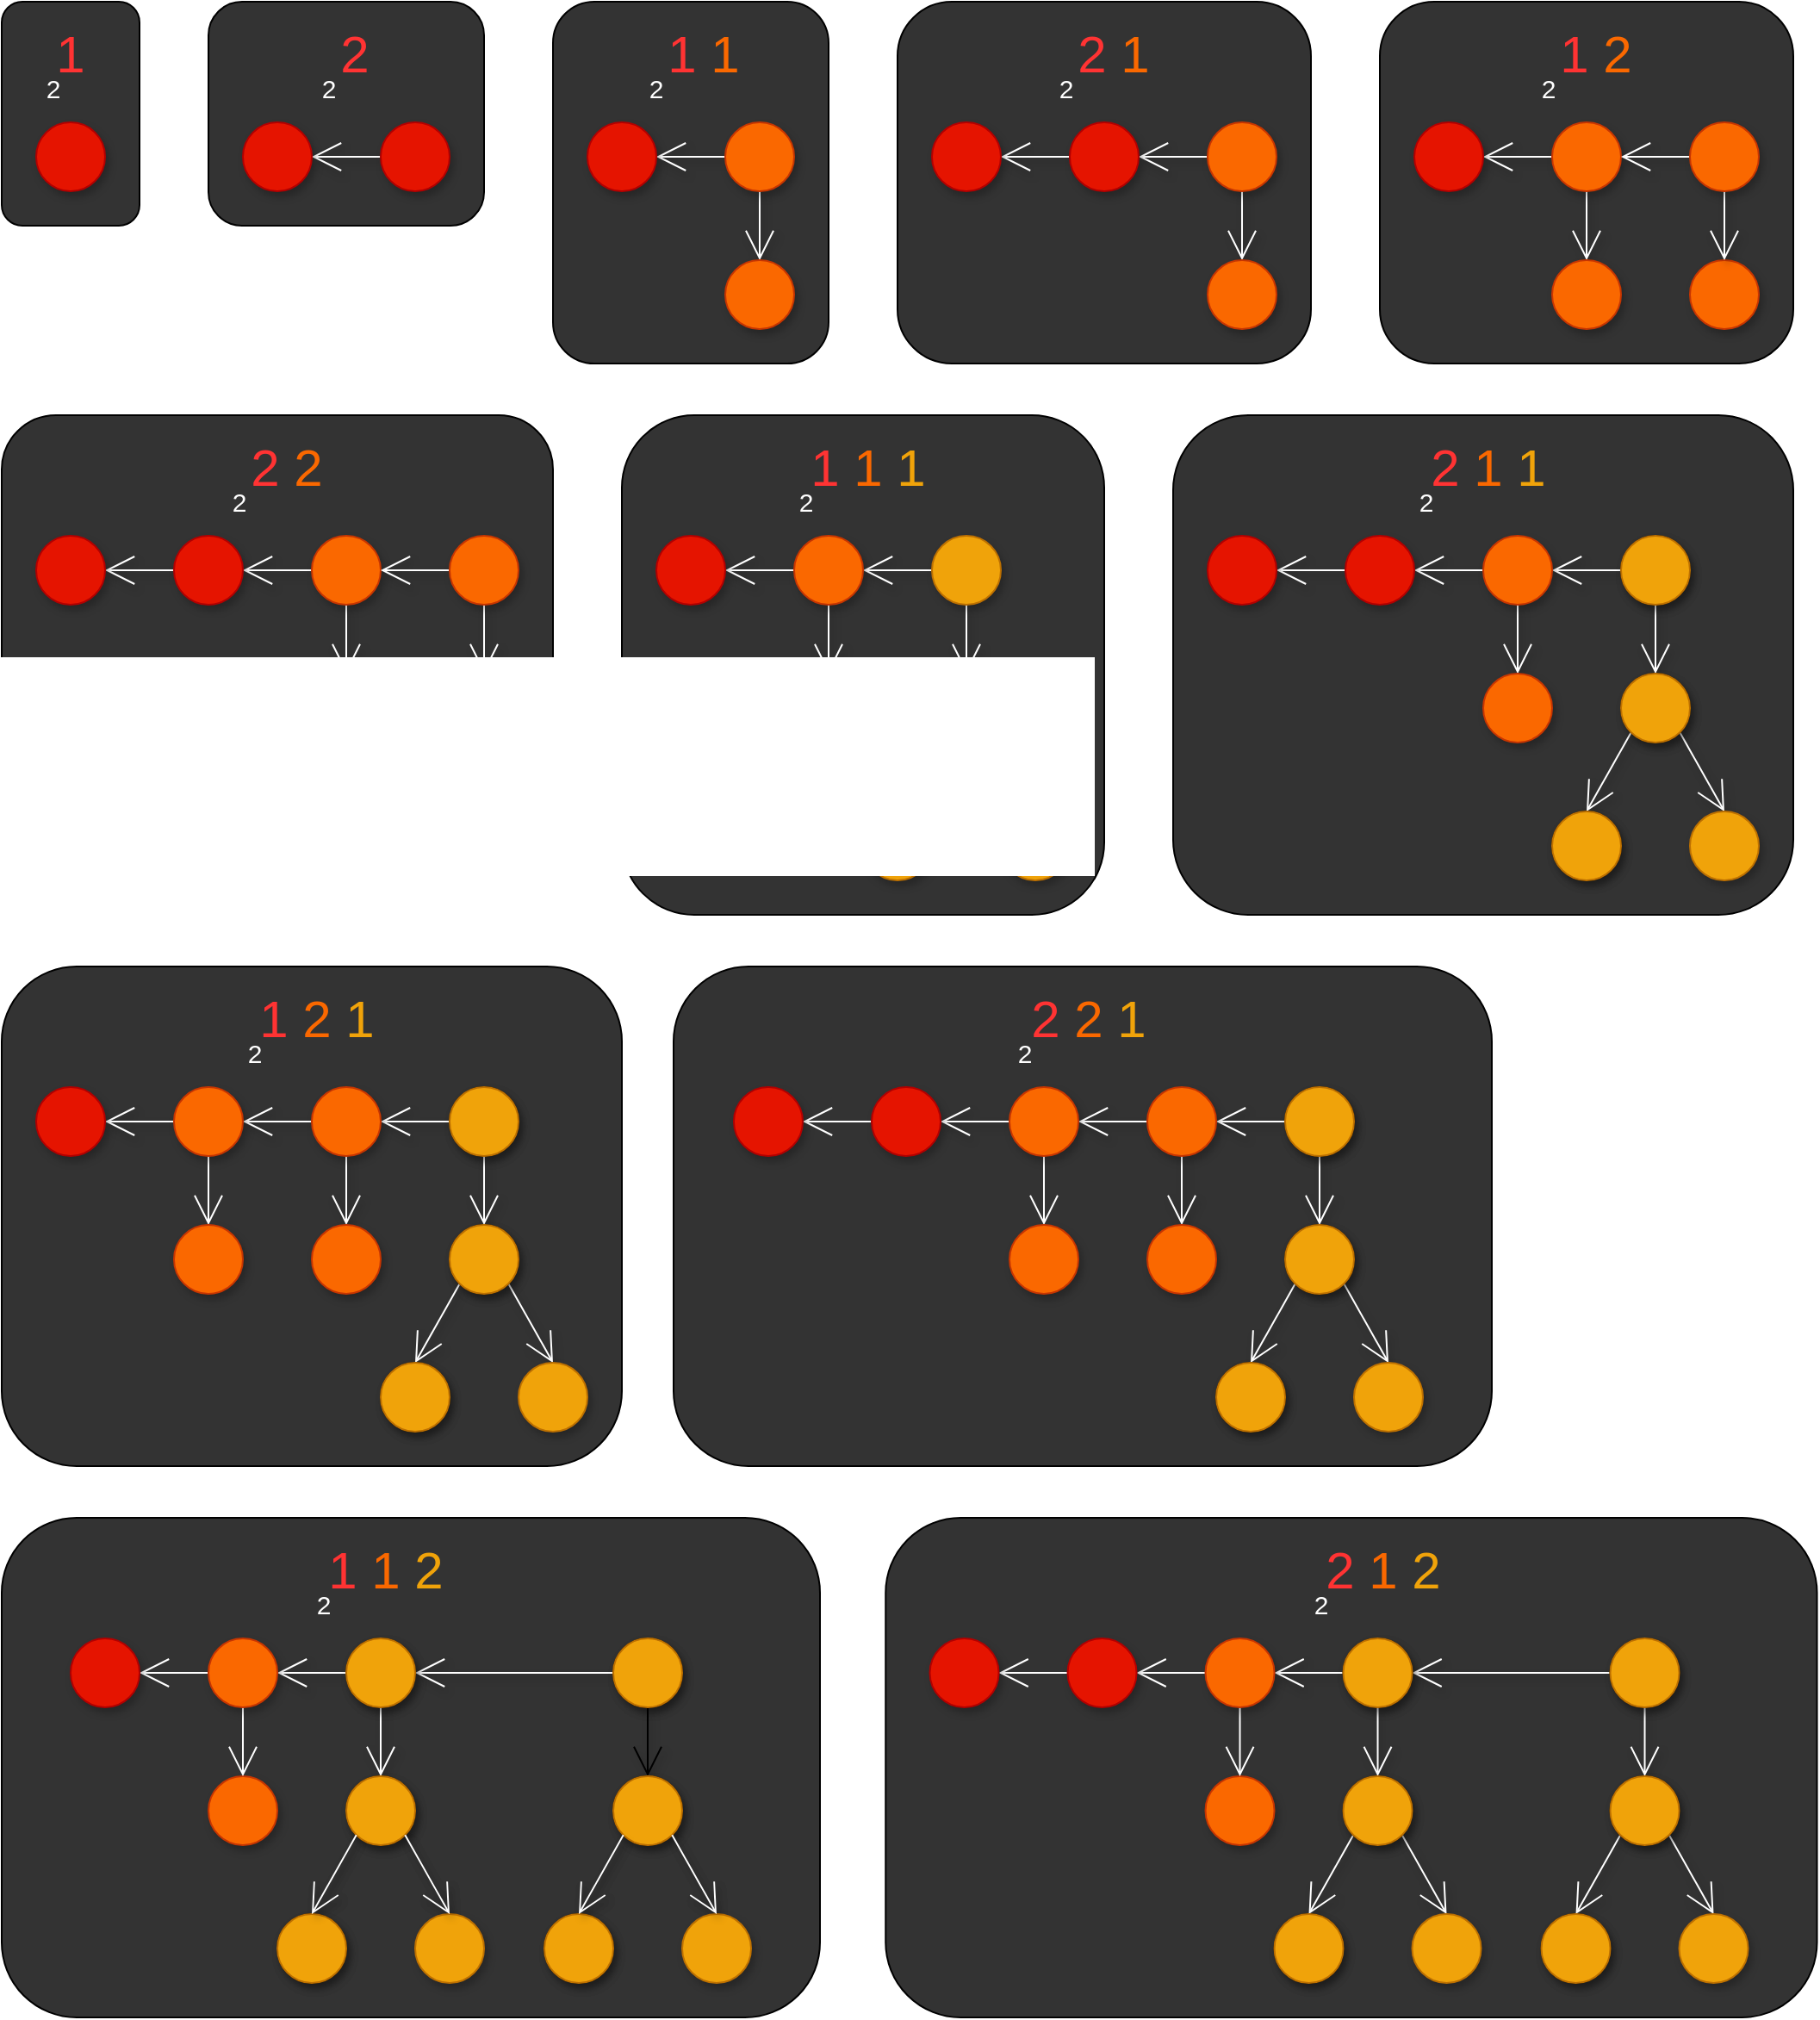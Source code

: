 <mxfile>
    <diagram id="qJ4sWhewUeY8MIm-y7eF" name="Page-1">
        <mxGraphModel dx="1854" dy="2940" grid="1" gridSize="10" guides="1" tooltips="1" connect="1" arrows="1" fold="1" page="1" pageScale="1" pageWidth="850" pageHeight="1100" math="0" shadow="0">
            <root>
                <mxCell id="0"/>
                <mxCell id="1" parent="0"/>
                <mxCell id="99" value="" style="rounded=1;whiteSpace=wrap;html=1;fillColor=#333333;" vertex="1" parent="1">
                    <mxGeometry x="700" y="250" width="360" height="290" as="geometry"/>
                </mxCell>
                <mxCell id="90" value="" style="rounded=1;whiteSpace=wrap;html=1;fillColor=#333333;" vertex="1" parent="1">
                    <mxGeometry x="380" y="250" width="280" height="290" as="geometry"/>
                </mxCell>
                <mxCell id="85" value="" style="rounded=1;whiteSpace=wrap;html=1;fillColor=#333333;" vertex="1" parent="1">
                    <mxGeometry x="20" y="250" width="320" height="210" as="geometry"/>
                </mxCell>
                <mxCell id="81" value="" style="rounded=1;whiteSpace=wrap;html=1;fillColor=#333333;" vertex="1" parent="1">
                    <mxGeometry x="820" y="10" width="240" height="210" as="geometry"/>
                </mxCell>
                <mxCell id="77" value="" style="rounded=1;whiteSpace=wrap;html=1;fillColor=#333333;" vertex="1" parent="1">
                    <mxGeometry x="540" y="10" width="240" height="210" as="geometry"/>
                </mxCell>
                <mxCell id="72" value="" style="rounded=1;whiteSpace=wrap;html=1;fillColor=#333333;" vertex="1" parent="1">
                    <mxGeometry x="340" y="10" width="160" height="210" as="geometry"/>
                </mxCell>
                <mxCell id="71" value="" style="rounded=1;whiteSpace=wrap;html=1;fillColor=#333333;" vertex="1" parent="1">
                    <mxGeometry x="140" y="10" width="160" height="130" as="geometry"/>
                </mxCell>
                <mxCell id="66" value="" style="rounded=1;whiteSpace=wrap;html=1;fillColor=#333333;" vertex="1" parent="1">
                    <mxGeometry x="20" y="10" width="80" height="130" as="geometry"/>
                </mxCell>
                <mxCell id="2" value="" style="ellipse;whiteSpace=wrap;html=1;aspect=fixed;fillColor=#e51400;shadow=1;strokeColor=#B20000;fontColor=#ffffff;" vertex="1" parent="1">
                    <mxGeometry x="40" y="80" width="40" height="40" as="geometry"/>
                </mxCell>
                <mxCell id="3" style="edgeStyle=none;html=1;exitX=0;exitY=0.5;exitDx=0;exitDy=0;entryX=1;entryY=0.5;entryDx=0;entryDy=0;endArrow=open;endFill=0;endSize=15;shadow=1;strokeColor=#FFFFFF;" edge="1" parent="1" source="4" target="5">
                    <mxGeometry relative="1" as="geometry"/>
                </mxCell>
                <mxCell id="4" value="" style="ellipse;whiteSpace=wrap;html=1;aspect=fixed;fillColor=#e51400;shadow=1;strokeColor=#B20000;fontColor=#ffffff;" vertex="1" parent="1">
                    <mxGeometry x="240" y="80" width="40" height="40" as="geometry"/>
                </mxCell>
                <mxCell id="5" value="" style="ellipse;whiteSpace=wrap;html=1;aspect=fixed;fillColor=#e51400;strokeColor=#B20000;fontColor=#ffffff;shadow=1;" vertex="1" parent="1">
                    <mxGeometry x="160" y="80" width="40" height="40" as="geometry"/>
                </mxCell>
                <mxCell id="6" style="edgeStyle=none;html=1;exitX=0;exitY=0.5;exitDx=0;exitDy=0;endArrow=open;endFill=0;endSize=15;shadow=1;strokeColor=#FFFFFF;" edge="1" parent="1" source="8" target="9">
                    <mxGeometry relative="1" as="geometry"/>
                </mxCell>
                <mxCell id="7" style="edgeStyle=none;html=1;exitX=0.5;exitY=1;exitDx=0;exitDy=0;entryX=0.5;entryY=0;entryDx=0;entryDy=0;endArrow=open;endFill=0;endSize=15;shadow=1;strokeColor=#FFFFFF;" edge="1" parent="1" source="8" target="10">
                    <mxGeometry relative="1" as="geometry"/>
                </mxCell>
                <mxCell id="8" value="" style="ellipse;whiteSpace=wrap;html=1;aspect=fixed;fillColor=#fa6800;shadow=1;strokeColor=#C73500;fontColor=#000000;" vertex="1" parent="1">
                    <mxGeometry x="440" y="80" width="40" height="40" as="geometry"/>
                </mxCell>
                <mxCell id="9" value="" style="ellipse;whiteSpace=wrap;html=1;aspect=fixed;fillColor=#e51400;shadow=1;strokeColor=#B20000;fontColor=#ffffff;" vertex="1" parent="1">
                    <mxGeometry x="360" y="80" width="40" height="40" as="geometry"/>
                </mxCell>
                <mxCell id="10" value="" style="ellipse;whiteSpace=wrap;html=1;aspect=fixed;shadow=1;strokeColor=#C73500;fontColor=#000000;fillColor=#FA6800;" vertex="1" parent="1">
                    <mxGeometry x="440" y="160" width="40" height="40" as="geometry"/>
                </mxCell>
                <mxCell id="11" style="edgeStyle=none;html=1;exitX=0;exitY=0.5;exitDx=0;exitDy=0;endArrow=open;endFill=0;endSize=15;shadow=1;strokeColor=#FFFFFF;" edge="1" parent="1" source="13" target="15">
                    <mxGeometry relative="1" as="geometry"/>
                </mxCell>
                <mxCell id="12" style="edgeStyle=none;html=1;exitX=0.5;exitY=1;exitDx=0;exitDy=0;entryX=0.5;entryY=0;entryDx=0;entryDy=0;endArrow=open;endFill=0;endSize=15;shadow=1;strokeColor=#FFFFFF;" edge="1" parent="1" source="13" target="16">
                    <mxGeometry relative="1" as="geometry"/>
                </mxCell>
                <mxCell id="13" value="" style="ellipse;whiteSpace=wrap;html=1;aspect=fixed;fillColor=#fa6800;shadow=1;strokeColor=#C73500;fontColor=#000000;" vertex="1" parent="1">
                    <mxGeometry x="720" y="80" width="40" height="40" as="geometry"/>
                </mxCell>
                <mxCell id="14" style="edgeStyle=none;html=1;exitX=0;exitY=0.5;exitDx=0;exitDy=0;entryX=1;entryY=0.5;entryDx=0;entryDy=0;endArrow=open;endFill=0;endSize=15;shadow=1;strokeColor=#FFFFFF;" edge="1" parent="1" source="15" target="17">
                    <mxGeometry relative="1" as="geometry"/>
                </mxCell>
                <mxCell id="15" value="" style="ellipse;whiteSpace=wrap;html=1;aspect=fixed;fillColor=#e51400;shadow=1;strokeColor=#B20000;fontColor=#ffffff;" vertex="1" parent="1">
                    <mxGeometry x="640" y="80" width="40" height="40" as="geometry"/>
                </mxCell>
                <mxCell id="16" value="" style="ellipse;whiteSpace=wrap;html=1;aspect=fixed;fillColor=#fa6800;shadow=1;strokeColor=#C73500;fontColor=#000000;" vertex="1" parent="1">
                    <mxGeometry x="720" y="160" width="40" height="40" as="geometry"/>
                </mxCell>
                <mxCell id="17" value="" style="ellipse;whiteSpace=wrap;html=1;aspect=fixed;fillColor=#e51400;strokeColor=#B20000;fontColor=#ffffff;shadow=1;" vertex="1" parent="1">
                    <mxGeometry x="560" y="80" width="40" height="40" as="geometry"/>
                </mxCell>
                <mxCell id="18" style="edgeStyle=none;html=1;exitX=0.5;exitY=1;exitDx=0;exitDy=0;entryX=0.5;entryY=0;entryDx=0;entryDy=0;endArrow=open;endFill=0;endSize=15;shadow=1;strokeColor=#FFFFFF;" edge="1" parent="1" source="20" target="22">
                    <mxGeometry relative="1" as="geometry"/>
                </mxCell>
                <mxCell id="19" style="edgeStyle=none;html=1;exitX=0;exitY=0.5;exitDx=0;exitDy=0;endArrow=open;endFill=0;endSize=15;entryX=1;entryY=0.5;entryDx=0;entryDy=0;shadow=1;strokeColor=#FFFFFF;" edge="1" parent="1" source="20" target="21">
                    <mxGeometry relative="1" as="geometry"/>
                </mxCell>
                <mxCell id="20" value="" style="ellipse;whiteSpace=wrap;html=1;aspect=fixed;fillColor=#fa6800;strokeColor=#C73500;fontColor=#000000;shadow=1;" vertex="1" parent="1">
                    <mxGeometry x="920" y="80" width="40" height="40" as="geometry"/>
                </mxCell>
                <mxCell id="21" value="" style="ellipse;whiteSpace=wrap;html=1;aspect=fixed;fillColor=#e51400;shadow=1;strokeColor=#B20000;fontColor=#ffffff;" vertex="1" parent="1">
                    <mxGeometry x="840" y="80" width="40" height="40" as="geometry"/>
                </mxCell>
                <mxCell id="22" value="" style="ellipse;whiteSpace=wrap;html=1;aspect=fixed;fillColor=#fa6800;shadow=1;strokeColor=#C73500;fontColor=#000000;" vertex="1" parent="1">
                    <mxGeometry x="920" y="160" width="40" height="40" as="geometry"/>
                </mxCell>
                <mxCell id="23" value="" style="ellipse;whiteSpace=wrap;html=1;aspect=fixed;fillColor=#fa6800;shadow=1;strokeColor=#C73500;fontColor=#000000;" vertex="1" parent="1">
                    <mxGeometry x="1000" y="160" width="40" height="40" as="geometry"/>
                </mxCell>
                <mxCell id="24" style="edgeStyle=none;html=1;exitX=0.5;exitY=1;exitDx=0;exitDy=0;entryX=0.5;entryY=0;entryDx=0;entryDy=0;endArrow=open;endFill=0;endSize=15;shadow=1;strokeColor=#FFFFFF;" edge="1" parent="1" source="26" target="23">
                    <mxGeometry relative="1" as="geometry"/>
                </mxCell>
                <mxCell id="25" style="edgeStyle=none;html=1;exitX=0;exitY=0.5;exitDx=0;exitDy=0;entryX=1;entryY=0.5;entryDx=0;entryDy=0;endArrow=open;endFill=0;endSize=15;shadow=1;strokeColor=#FFFFFF;" edge="1" parent="1" source="26" target="20">
                    <mxGeometry relative="1" as="geometry"/>
                </mxCell>
                <mxCell id="26" value="" style="ellipse;whiteSpace=wrap;html=1;aspect=fixed;fillColor=#fa6800;shadow=1;strokeColor=#C73500;fontColor=#000000;" vertex="1" parent="1">
                    <mxGeometry x="1000" y="80" width="40" height="40" as="geometry"/>
                </mxCell>
                <mxCell id="27" style="edgeStyle=none;html=1;exitX=0.5;exitY=1;exitDx=0;exitDy=0;entryX=0.5;entryY=0;entryDx=0;entryDy=0;endArrow=open;endFill=0;endSize=15;shadow=1;strokeColor=#FFFFFF;" edge="1" parent="1" source="29" target="32">
                    <mxGeometry relative="1" as="geometry"/>
                </mxCell>
                <mxCell id="28" style="edgeStyle=none;html=1;exitX=0;exitY=0.5;exitDx=0;exitDy=0;endArrow=open;endFill=0;endSize=15;entryX=1;entryY=0.5;entryDx=0;entryDy=0;shadow=1;strokeColor=#FFFFFF;" edge="1" parent="1" source="29" target="31">
                    <mxGeometry relative="1" as="geometry"/>
                </mxCell>
                <mxCell id="29" value="" style="ellipse;whiteSpace=wrap;html=1;aspect=fixed;fillColor=#fa6800;strokeColor=#C73500;fontColor=#000000;shadow=1;" vertex="1" parent="1">
                    <mxGeometry x="200" y="320" width="40" height="40" as="geometry"/>
                </mxCell>
                <mxCell id="30" style="edgeStyle=none;html=1;exitX=0;exitY=0.5;exitDx=0;exitDy=0;entryX=1;entryY=0.5;entryDx=0;entryDy=0;endArrow=open;endFill=0;endSize=15;shadow=1;strokeColor=#FFFFFF;" edge="1" parent="1" source="31" target="37">
                    <mxGeometry relative="1" as="geometry"/>
                </mxCell>
                <mxCell id="31" value="" style="ellipse;whiteSpace=wrap;html=1;aspect=fixed;fillColor=#e51400;shadow=1;strokeColor=#B20000;fontColor=#ffffff;" vertex="1" parent="1">
                    <mxGeometry x="120" y="320" width="40" height="40" as="geometry"/>
                </mxCell>
                <mxCell id="32" value="" style="ellipse;whiteSpace=wrap;html=1;aspect=fixed;fillColor=#fa6800;shadow=1;strokeColor=#C73500;fontColor=#000000;" vertex="1" parent="1">
                    <mxGeometry x="200" y="400" width="40" height="40" as="geometry"/>
                </mxCell>
                <mxCell id="33" value="" style="ellipse;whiteSpace=wrap;html=1;aspect=fixed;fillColor=#fa6800;shadow=1;strokeColor=#C73500;fontColor=#000000;" vertex="1" parent="1">
                    <mxGeometry x="280" y="400" width="40" height="40" as="geometry"/>
                </mxCell>
                <mxCell id="34" style="edgeStyle=none;html=1;exitX=0.5;exitY=1;exitDx=0;exitDy=0;entryX=0.5;entryY=0;entryDx=0;entryDy=0;endArrow=open;endFill=0;endSize=15;shadow=1;strokeColor=#FFFFFF;" edge="1" parent="1" source="36" target="33">
                    <mxGeometry relative="1" as="geometry"/>
                </mxCell>
                <mxCell id="35" style="edgeStyle=none;html=1;exitX=0;exitY=0.5;exitDx=0;exitDy=0;entryX=1;entryY=0.5;entryDx=0;entryDy=0;endArrow=open;endFill=0;endSize=15;shadow=1;strokeColor=#FFFFFF;" edge="1" parent="1" source="36" target="29">
                    <mxGeometry relative="1" as="geometry"/>
                </mxCell>
                <mxCell id="36" value="" style="ellipse;whiteSpace=wrap;html=1;aspect=fixed;fillColor=#fa6800;shadow=1;strokeColor=#C73500;fontColor=#000000;" vertex="1" parent="1">
                    <mxGeometry x="280" y="320" width="40" height="40" as="geometry"/>
                </mxCell>
                <mxCell id="37" value="" style="ellipse;whiteSpace=wrap;html=1;aspect=fixed;fillColor=#e51400;strokeColor=#B20000;fontColor=#ffffff;shadow=1;" vertex="1" parent="1">
                    <mxGeometry x="40" y="320" width="40" height="40" as="geometry"/>
                </mxCell>
                <mxCell id="38" style="edgeStyle=none;html=1;exitX=0.5;exitY=1;exitDx=0;exitDy=0;entryX=0.5;entryY=0;entryDx=0;entryDy=0;endArrow=open;endFill=0;endSize=15;shadow=1;strokeColor=#FFFFFF;" edge="1" parent="1" target="41">
                    <mxGeometry relative="1" as="geometry">
                        <mxPoint x="500" y="360" as="sourcePoint"/>
                    </mxGeometry>
                </mxCell>
                <mxCell id="39" style="edgeStyle=none;html=1;endArrow=open;endFill=0;endSize=15;entryX=1;entryY=0.5;entryDx=0;entryDy=0;exitX=0;exitY=0.5;exitDx=0;exitDy=0;shadow=1;strokeColor=#FFFFFF;" edge="1" parent="1" source="48" target="40">
                    <mxGeometry relative="1" as="geometry">
                        <mxPoint x="470" y="360" as="sourcePoint"/>
                    </mxGeometry>
                </mxCell>
                <mxCell id="40" value="" style="ellipse;whiteSpace=wrap;html=1;aspect=fixed;fillColor=#e51400;shadow=1;strokeColor=#B20000;fontColor=#ffffff;" vertex="1" parent="1">
                    <mxGeometry x="400" y="320" width="40" height="40" as="geometry"/>
                </mxCell>
                <mxCell id="41" value="" style="ellipse;whiteSpace=wrap;html=1;aspect=fixed;fillColor=#fa6800;shadow=1;strokeColor=#C73500;fontColor=#000000;" vertex="1" parent="1">
                    <mxGeometry x="480" y="400" width="40" height="40" as="geometry"/>
                </mxCell>
                <mxCell id="42" style="edgeStyle=none;html=1;exitX=0;exitY=1;exitDx=0;exitDy=0;entryX=0.5;entryY=0;entryDx=0;entryDy=0;endArrow=open;endFill=0;endSize=15;shadow=1;strokeColor=#FFFFFF;" edge="1" parent="1" source="44" target="49">
                    <mxGeometry relative="1" as="geometry"/>
                </mxCell>
                <mxCell id="43" style="edgeStyle=none;html=1;exitX=1;exitY=1;exitDx=0;exitDy=0;entryX=0.5;entryY=0;entryDx=0;entryDy=0;endArrow=open;endFill=0;endSize=15;shadow=1;strokeColor=#FFFFFF;" edge="1" parent="1" source="44" target="50">
                    <mxGeometry relative="1" as="geometry"/>
                </mxCell>
                <mxCell id="44" value="" style="ellipse;whiteSpace=wrap;html=1;aspect=fixed;fillColor=#f0a30a;shadow=1;strokeColor=#BD7000;fontColor=#000000;" vertex="1" parent="1">
                    <mxGeometry x="560" y="400" width="40" height="40" as="geometry"/>
                </mxCell>
                <mxCell id="45" style="edgeStyle=none;html=1;exitX=0.5;exitY=1;exitDx=0;exitDy=0;entryX=0.5;entryY=0;entryDx=0;entryDy=0;endArrow=open;endFill=0;endSize=15;shadow=1;strokeColor=#FFFFFF;" edge="1" parent="1" source="47" target="44">
                    <mxGeometry relative="1" as="geometry"/>
                </mxCell>
                <mxCell id="46" style="edgeStyle=none;html=1;exitX=0;exitY=0.5;exitDx=0;exitDy=0;endArrow=open;endFill=0;endSize=15;entryX=1;entryY=0.5;entryDx=0;entryDy=0;shadow=1;strokeColor=#FFFFFF;" edge="1" parent="1" source="47" target="48">
                    <mxGeometry relative="1" as="geometry">
                        <mxPoint x="530" y="370" as="targetPoint"/>
                    </mxGeometry>
                </mxCell>
                <mxCell id="47" value="" style="ellipse;whiteSpace=wrap;html=1;aspect=fixed;shadow=1;strokeColor=#BD7000;fontColor=#000000;fillColor=#F0A30A;" vertex="1" parent="1">
                    <mxGeometry x="560" y="320" width="40" height="40" as="geometry"/>
                </mxCell>
                <mxCell id="48" value="" style="ellipse;whiteSpace=wrap;html=1;aspect=fixed;fillColor=#fa6800;shadow=1;strokeColor=#C73500;fontColor=#000000;" vertex="1" parent="1">
                    <mxGeometry x="480" y="320" width="40" height="40" as="geometry"/>
                </mxCell>
                <mxCell id="49" value="" style="ellipse;whiteSpace=wrap;html=1;aspect=fixed;fillColor=#f0a30a;shadow=1;strokeColor=#BD7000;fontColor=#000000;" vertex="1" parent="1">
                    <mxGeometry x="520" y="480" width="40" height="40" as="geometry"/>
                </mxCell>
                <mxCell id="50" value="" style="ellipse;whiteSpace=wrap;html=1;aspect=fixed;fillColor=#f0a30a;shadow=1;strokeColor=#BD7000;fontColor=#000000;" vertex="1" parent="1">
                    <mxGeometry x="600" y="480" width="40" height="40" as="geometry"/>
                </mxCell>
                <mxCell id="51" style="edgeStyle=none;html=1;exitX=0.5;exitY=1;exitDx=0;exitDy=0;entryX=0.5;entryY=0;entryDx=0;entryDy=0;endArrow=open;endFill=0;endSize=15;shadow=1;strokeColor=#FFFFFF;" edge="1" parent="1" target="55">
                    <mxGeometry relative="1" as="geometry">
                        <mxPoint x="900" y="360" as="sourcePoint"/>
                    </mxGeometry>
                </mxCell>
                <mxCell id="52" style="edgeStyle=none;html=1;endArrow=open;endFill=0;endSize=15;entryX=1;entryY=0.5;entryDx=0;entryDy=0;exitX=0;exitY=0.5;exitDx=0;exitDy=0;shadow=1;strokeColor=#FFFFFF;" edge="1" parent="1" source="62" target="54">
                    <mxGeometry relative="1" as="geometry">
                        <mxPoint x="870" y="360" as="sourcePoint"/>
                    </mxGeometry>
                </mxCell>
                <mxCell id="53" style="edgeStyle=none;html=1;exitX=0;exitY=0.5;exitDx=0;exitDy=0;entryX=1;entryY=0.5;entryDx=0;entryDy=0;endArrow=open;endFill=0;endSize=15;shadow=1;strokeColor=#FFFFFF;" edge="1" parent="1" source="54" target="65">
                    <mxGeometry relative="1" as="geometry"/>
                </mxCell>
                <mxCell id="54" value="" style="ellipse;whiteSpace=wrap;html=1;aspect=fixed;fillColor=#e51400;shadow=1;strokeColor=#B20000;fontColor=#ffffff;" vertex="1" parent="1">
                    <mxGeometry x="800" y="320" width="40" height="40" as="geometry"/>
                </mxCell>
                <mxCell id="55" value="" style="ellipse;whiteSpace=wrap;html=1;aspect=fixed;fillColor=#fa6800;shadow=1;strokeColor=#C73500;fontColor=#000000;" vertex="1" parent="1">
                    <mxGeometry x="880" y="400" width="40" height="40" as="geometry"/>
                </mxCell>
                <mxCell id="56" style="edgeStyle=none;html=1;exitX=0;exitY=1;exitDx=0;exitDy=0;entryX=0.5;entryY=0;entryDx=0;entryDy=0;endArrow=open;endFill=0;endSize=15;shadow=1;strokeColor=#FFFFFF;" edge="1" parent="1" source="58" target="63">
                    <mxGeometry relative="1" as="geometry"/>
                </mxCell>
                <mxCell id="57" style="edgeStyle=none;html=1;exitX=1;exitY=1;exitDx=0;exitDy=0;entryX=0.5;entryY=0;entryDx=0;entryDy=0;endArrow=open;endFill=0;endSize=15;shadow=1;strokeColor=#FFFFFF;" edge="1" parent="1" source="58" target="64">
                    <mxGeometry relative="1" as="geometry"/>
                </mxCell>
                <mxCell id="58" value="" style="ellipse;whiteSpace=wrap;html=1;aspect=fixed;fillColor=#000000;shadow=1;" vertex="1" parent="1">
                    <mxGeometry x="960" y="400" width="40" height="40" as="geometry"/>
                </mxCell>
                <mxCell id="59" style="edgeStyle=none;html=1;exitX=0.5;exitY=1;exitDx=0;exitDy=0;entryX=0.5;entryY=0;entryDx=0;entryDy=0;endArrow=open;endFill=0;endSize=15;shadow=1;strokeColor=#FFFFFF;" edge="1" parent="1" source="61" target="58">
                    <mxGeometry relative="1" as="geometry"/>
                </mxCell>
                <mxCell id="60" style="edgeStyle=none;html=1;exitX=0;exitY=0.5;exitDx=0;exitDy=0;endArrow=open;endFill=0;endSize=15;entryX=1;entryY=0.5;entryDx=0;entryDy=0;shadow=1;strokeColor=#FFFFFF;" edge="1" parent="1" source="61" target="62">
                    <mxGeometry relative="1" as="geometry">
                        <mxPoint x="930" y="370" as="targetPoint"/>
                    </mxGeometry>
                </mxCell>
                <mxCell id="61" value="" style="ellipse;whiteSpace=wrap;html=1;aspect=fixed;fillColor=#000000;shadow=1;" vertex="1" parent="1">
                    <mxGeometry x="960" y="320" width="40" height="40" as="geometry"/>
                </mxCell>
                <mxCell id="62" value="" style="ellipse;whiteSpace=wrap;html=1;aspect=fixed;fillColor=#fa6800;shadow=1;strokeColor=#C73500;fontColor=#000000;" vertex="1" parent="1">
                    <mxGeometry x="880" y="320" width="40" height="40" as="geometry"/>
                </mxCell>
                <mxCell id="63" value="" style="ellipse;whiteSpace=wrap;html=1;aspect=fixed;fillColor=#000000;shadow=1;" vertex="1" parent="1">
                    <mxGeometry x="920" y="480" width="40" height="40" as="geometry"/>
                </mxCell>
                <mxCell id="64" value="" style="ellipse;whiteSpace=wrap;html=1;aspect=fixed;fillColor=#f0a30a;shadow=1;strokeColor=#BD7000;fontColor=#000000;" vertex="1" parent="1">
                    <mxGeometry x="1000" y="480" width="40" height="40" as="geometry"/>
                </mxCell>
                <mxCell id="65" value="" style="ellipse;whiteSpace=wrap;html=1;aspect=fixed;fillColor=#e51400;strokeColor=#B20000;fontColor=#ffffff;shadow=1;" vertex="1" parent="1">
                    <mxGeometry x="720" y="320" width="40" height="40" as="geometry"/>
                </mxCell>
                <mxCell id="67" value="2" style="text;html=1;strokeColor=none;fillColor=none;align=center;verticalAlign=middle;whiteSpace=wrap;rounded=0;fontSize=30;fontColor=#FF3333;" vertex="1" parent="1">
                    <mxGeometry x="200" y="30" width="50" height="20" as="geometry"/>
                </mxCell>
                <mxCell id="68" value="2" style="text;html=1;strokeColor=none;fillColor=none;align=center;verticalAlign=middle;whiteSpace=wrap;rounded=0;fontSize=15;fontColor=#FFFFFF;" vertex="1" parent="1">
                    <mxGeometry x="200" y="50" width="20" height="20" as="geometry"/>
                </mxCell>
                <mxCell id="69" value="1" style="text;html=1;strokeColor=none;fillColor=none;align=center;verticalAlign=middle;whiteSpace=wrap;rounded=0;fontSize=30;fontColor=#FF3333;" vertex="1" parent="1">
                    <mxGeometry x="40" y="30" width="40" height="20" as="geometry"/>
                </mxCell>
                <mxCell id="70" value="2" style="text;html=1;strokeColor=none;fillColor=none;align=center;verticalAlign=middle;whiteSpace=wrap;rounded=0;fontSize=15;fontColor=#FFFFFF;" vertex="1" parent="1">
                    <mxGeometry x="40" y="50" width="20" height="20" as="geometry"/>
                </mxCell>
                <mxCell id="74" value="2" style="text;html=1;strokeColor=none;fillColor=none;align=center;verticalAlign=middle;whiteSpace=wrap;rounded=0;fontSize=15;fontColor=#FFFFFF;" vertex="1" parent="1">
                    <mxGeometry x="390" y="50" width="20" height="20" as="geometry"/>
                </mxCell>
                <mxCell id="75" value="1" style="text;html=1;strokeColor=none;fillColor=none;align=center;verticalAlign=middle;whiteSpace=wrap;rounded=0;fontSize=30;fontColor=#FF3333;" vertex="1" parent="1">
                    <mxGeometry x="400" y="30" width="30" height="20" as="geometry"/>
                </mxCell>
                <mxCell id="76" value="1" style="text;html=1;strokeColor=none;fillColor=none;align=center;verticalAlign=middle;whiteSpace=wrap;rounded=0;fontSize=30;fontColor=#FA6800;" vertex="1" parent="1">
                    <mxGeometry x="425" y="30" width="30" height="20" as="geometry"/>
                </mxCell>
                <mxCell id="78" value="2" style="text;html=1;strokeColor=none;fillColor=none;align=center;verticalAlign=middle;whiteSpace=wrap;rounded=0;fontSize=15;fontColor=#FFFFFF;" vertex="1" parent="1">
                    <mxGeometry x="627.5" y="50" width="20" height="20" as="geometry"/>
                </mxCell>
                <mxCell id="79" value="2" style="text;html=1;strokeColor=none;fillColor=none;align=center;verticalAlign=middle;whiteSpace=wrap;rounded=0;fontSize=30;fontColor=#FF3333;" vertex="1" parent="1">
                    <mxGeometry x="637.5" y="30" width="30" height="20" as="geometry"/>
                </mxCell>
                <mxCell id="80" value="1" style="text;html=1;strokeColor=none;fillColor=none;align=center;verticalAlign=middle;whiteSpace=wrap;rounded=0;fontSize=30;fontColor=#FA6800;" vertex="1" parent="1">
                    <mxGeometry x="662.5" y="30" width="30" height="20" as="geometry"/>
                </mxCell>
                <mxCell id="82" value="2" style="text;html=1;strokeColor=none;fillColor=none;align=center;verticalAlign=middle;whiteSpace=wrap;rounded=0;fontSize=15;fontColor=#FFFFFF;" vertex="1" parent="1">
                    <mxGeometry x="907.5" y="50" width="20" height="20" as="geometry"/>
                </mxCell>
                <mxCell id="83" value="1" style="text;html=1;strokeColor=none;fillColor=none;align=center;verticalAlign=middle;whiteSpace=wrap;rounded=0;fontSize=30;fontColor=#FF3333;" vertex="1" parent="1">
                    <mxGeometry x="917.5" y="30" width="30" height="20" as="geometry"/>
                </mxCell>
                <mxCell id="84" value="2" style="text;html=1;strokeColor=none;fillColor=none;align=center;verticalAlign=middle;whiteSpace=wrap;rounded=0;fontSize=30;fontColor=#FA6800;" vertex="1" parent="1">
                    <mxGeometry x="942.5" y="30" width="30" height="20" as="geometry"/>
                </mxCell>
                <mxCell id="87" value="2" style="text;html=1;strokeColor=none;fillColor=none;align=center;verticalAlign=middle;whiteSpace=wrap;rounded=0;fontSize=15;fontColor=#FFFFFF;" vertex="1" parent="1">
                    <mxGeometry x="147.5" y="290" width="20" height="20" as="geometry"/>
                </mxCell>
                <mxCell id="88" value="2" style="text;html=1;strokeColor=none;fillColor=none;align=center;verticalAlign=middle;whiteSpace=wrap;rounded=0;fontSize=30;fontColor=#FF3333;" vertex="1" parent="1">
                    <mxGeometry x="157.5" y="270" width="30" height="20" as="geometry"/>
                </mxCell>
                <mxCell id="89" value="2" style="text;html=1;strokeColor=none;fillColor=none;align=center;verticalAlign=middle;whiteSpace=wrap;rounded=0;fontSize=30;fontColor=#FA6800;" vertex="1" parent="1">
                    <mxGeometry x="182.5" y="270" width="30" height="20" as="geometry"/>
                </mxCell>
                <mxCell id="92" value="2" style="text;html=1;strokeColor=none;fillColor=none;align=center;verticalAlign=middle;whiteSpace=wrap;rounded=0;fontSize=15;fontColor=#FFFFFF;" vertex="1" parent="1">
                    <mxGeometry x="476.88" y="290" width="20" height="20" as="geometry"/>
                </mxCell>
                <mxCell id="93" value="1" style="text;html=1;strokeColor=none;fillColor=none;align=center;verticalAlign=middle;whiteSpace=wrap;rounded=0;fontSize=30;fontColor=#FF3333;" vertex="1" parent="1">
                    <mxGeometry x="483.13" y="270" width="30" height="20" as="geometry"/>
                </mxCell>
                <mxCell id="94" value="1" style="text;html=1;strokeColor=none;fillColor=none;align=center;verticalAlign=middle;whiteSpace=wrap;rounded=0;fontSize=30;fontColor=#FA6800;" vertex="1" parent="1">
                    <mxGeometry x="508.13" y="270" width="30" height="20" as="geometry"/>
                </mxCell>
                <mxCell id="95" value="1" style="text;html=1;strokeColor=none;fillColor=none;align=center;verticalAlign=middle;whiteSpace=wrap;rounded=0;fontSize=30;fontColor=#F0A30A;" vertex="1" parent="1">
                    <mxGeometry x="533.13" y="270" width="30" height="20" as="geometry"/>
                </mxCell>
                <mxCell id="96" value="" style="ellipse;whiteSpace=wrap;html=1;aspect=fixed;fillColor=#f0a30a;shadow=1;strokeColor=#BD7000;fontColor=#000000;" vertex="1" parent="1">
                    <mxGeometry x="960" y="320" width="40" height="40" as="geometry"/>
                </mxCell>
                <mxCell id="97" value="" style="ellipse;whiteSpace=wrap;html=1;aspect=fixed;fillColor=#f0a30a;shadow=1;strokeColor=#BD7000;fontColor=#000000;" vertex="1" parent="1">
                    <mxGeometry x="960" y="400" width="40" height="40" as="geometry"/>
                </mxCell>
                <mxCell id="98" value="" style="ellipse;whiteSpace=wrap;html=1;aspect=fixed;fillColor=#f0a30a;shadow=1;strokeColor=#BD7000;fontColor=#000000;" vertex="1" parent="1">
                    <mxGeometry x="920" y="480" width="40" height="40" as="geometry"/>
                </mxCell>
                <mxCell id="100" value="2" style="text;html=1;strokeColor=none;fillColor=none;align=center;verticalAlign=middle;whiteSpace=wrap;rounded=0;fontSize=15;fontColor=#FFFFFF;" vertex="1" parent="1">
                    <mxGeometry x="836.87" y="290" width="20" height="20" as="geometry"/>
                </mxCell>
                <mxCell id="101" value="2" style="text;html=1;strokeColor=none;fillColor=none;align=center;verticalAlign=middle;whiteSpace=wrap;rounded=0;fontSize=30;fontColor=#FF3333;" vertex="1" parent="1">
                    <mxGeometry x="843.12" y="270" width="30" height="20" as="geometry"/>
                </mxCell>
                <mxCell id="102" value="1" style="text;html=1;strokeColor=none;fillColor=none;align=center;verticalAlign=middle;whiteSpace=wrap;rounded=0;fontSize=30;fontColor=#FA6800;" vertex="1" parent="1">
                    <mxGeometry x="868.12" y="270" width="30" height="20" as="geometry"/>
                </mxCell>
                <mxCell id="103" value="1" style="text;html=1;strokeColor=none;fillColor=none;align=center;verticalAlign=middle;whiteSpace=wrap;rounded=0;fontSize=30;fontColor=#F0A30A;" vertex="1" parent="1">
                    <mxGeometry x="893.12" y="270" width="30" height="20" as="geometry"/>
                </mxCell>
                <mxCell id="104" value="" style="rounded=1;whiteSpace=wrap;html=1;fillColor=#333333;" vertex="1" parent="1">
                    <mxGeometry x="20" y="570" width="360" height="290" as="geometry"/>
                </mxCell>
                <mxCell id="105" style="edgeStyle=none;html=1;exitX=0.5;exitY=1;exitDx=0;exitDy=0;entryX=0.5;entryY=0;entryDx=0;entryDy=0;endArrow=open;endFill=0;endSize=15;shadow=1;strokeColor=#FFFFFF;" edge="1" parent="1" target="109">
                    <mxGeometry relative="1" as="geometry">
                        <mxPoint x="220" y="680" as="sourcePoint"/>
                    </mxGeometry>
                </mxCell>
                <mxCell id="106" style="edgeStyle=none;html=1;endArrow=open;endFill=0;endSize=15;entryX=1;entryY=0.5;entryDx=0;entryDy=0;exitX=0;exitY=0.5;exitDx=0;exitDy=0;shadow=1;strokeColor=#FFFFFF;" edge="1" parent="1" source="116" target="108">
                    <mxGeometry relative="1" as="geometry">
                        <mxPoint x="190" y="680" as="sourcePoint"/>
                    </mxGeometry>
                </mxCell>
                <mxCell id="107" style="edgeStyle=none;html=1;exitX=0;exitY=0.5;exitDx=0;exitDy=0;entryX=1;entryY=0.5;entryDx=0;entryDy=0;endArrow=open;endFill=0;endSize=15;shadow=1;strokeColor=#FFFFFF;" edge="1" parent="1" source="108" target="119">
                    <mxGeometry relative="1" as="geometry"/>
                </mxCell>
                <mxCell id="128" style="edgeStyle=none;html=1;exitX=0.5;exitY=1;exitDx=0;exitDy=0;entryX=0.5;entryY=0;entryDx=0;entryDy=0;fontSize=15;fontColor=#F0A30A;endSize=15;endArrow=open;endFill=0;strokeColor=#FFFFFF;" edge="1" parent="1" source="108" target="127">
                    <mxGeometry relative="1" as="geometry"/>
                </mxCell>
                <mxCell id="108" value="" style="ellipse;whiteSpace=wrap;html=1;aspect=fixed;fillColor=#fa6800;shadow=1;strokeColor=#C73500;fontColor=#000000;" vertex="1" parent="1">
                    <mxGeometry x="120" y="640" width="40" height="40" as="geometry"/>
                </mxCell>
                <mxCell id="109" value="" style="ellipse;whiteSpace=wrap;html=1;aspect=fixed;fillColor=#fa6800;shadow=1;strokeColor=#C73500;fontColor=#000000;" vertex="1" parent="1">
                    <mxGeometry x="200" y="720" width="40" height="40" as="geometry"/>
                </mxCell>
                <mxCell id="110" style="edgeStyle=none;html=1;exitX=0;exitY=1;exitDx=0;exitDy=0;entryX=0.5;entryY=0;entryDx=0;entryDy=0;endArrow=open;endFill=0;endSize=15;shadow=1;strokeColor=#FFFFFF;" edge="1" parent="1" source="112" target="117">
                    <mxGeometry relative="1" as="geometry"/>
                </mxCell>
                <mxCell id="111" style="edgeStyle=none;html=1;exitX=1;exitY=1;exitDx=0;exitDy=0;entryX=0.5;entryY=0;entryDx=0;entryDy=0;endArrow=open;endFill=0;endSize=15;shadow=1;strokeColor=#FFFFFF;" edge="1" parent="1" source="112" target="118">
                    <mxGeometry relative="1" as="geometry"/>
                </mxCell>
                <mxCell id="112" value="" style="ellipse;whiteSpace=wrap;html=1;aspect=fixed;fillColor=#000000;shadow=1;" vertex="1" parent="1">
                    <mxGeometry x="280" y="720" width="40" height="40" as="geometry"/>
                </mxCell>
                <mxCell id="113" style="edgeStyle=none;html=1;exitX=0.5;exitY=1;exitDx=0;exitDy=0;entryX=0.5;entryY=0;entryDx=0;entryDy=0;endArrow=open;endFill=0;endSize=15;shadow=1;strokeColor=#FFFFFF;" edge="1" parent="1" source="115" target="112">
                    <mxGeometry relative="1" as="geometry"/>
                </mxCell>
                <mxCell id="114" style="edgeStyle=none;html=1;exitX=0;exitY=0.5;exitDx=0;exitDy=0;endArrow=open;endFill=0;endSize=15;entryX=1;entryY=0.5;entryDx=0;entryDy=0;shadow=1;strokeColor=#FFFFFF;" edge="1" parent="1" source="115" target="116">
                    <mxGeometry relative="1" as="geometry">
                        <mxPoint x="250" y="690" as="targetPoint"/>
                    </mxGeometry>
                </mxCell>
                <mxCell id="115" value="" style="ellipse;whiteSpace=wrap;html=1;aspect=fixed;fillColor=#000000;shadow=1;" vertex="1" parent="1">
                    <mxGeometry x="280" y="640" width="40" height="40" as="geometry"/>
                </mxCell>
                <mxCell id="116" value="" style="ellipse;whiteSpace=wrap;html=1;aspect=fixed;fillColor=#fa6800;shadow=1;strokeColor=#C73500;fontColor=#000000;" vertex="1" parent="1">
                    <mxGeometry x="200" y="640" width="40" height="40" as="geometry"/>
                </mxCell>
                <mxCell id="117" value="" style="ellipse;whiteSpace=wrap;html=1;aspect=fixed;fillColor=#000000;shadow=1;" vertex="1" parent="1">
                    <mxGeometry x="240" y="800" width="40" height="40" as="geometry"/>
                </mxCell>
                <mxCell id="118" value="" style="ellipse;whiteSpace=wrap;html=1;aspect=fixed;fillColor=#f0a30a;shadow=1;strokeColor=#BD7000;fontColor=#000000;" vertex="1" parent="1">
                    <mxGeometry x="320" y="800" width="40" height="40" as="geometry"/>
                </mxCell>
                <mxCell id="119" value="" style="ellipse;whiteSpace=wrap;html=1;aspect=fixed;fillColor=#e51400;strokeColor=#B20000;fontColor=#ffffff;shadow=1;" vertex="1" parent="1">
                    <mxGeometry x="40" y="640" width="40" height="40" as="geometry"/>
                </mxCell>
                <mxCell id="120" value="" style="ellipse;whiteSpace=wrap;html=1;aspect=fixed;fillColor=#f0a30a;shadow=1;strokeColor=#BD7000;fontColor=#000000;" vertex="1" parent="1">
                    <mxGeometry x="280" y="640" width="40" height="40" as="geometry"/>
                </mxCell>
                <mxCell id="121" value="" style="ellipse;whiteSpace=wrap;html=1;aspect=fixed;fillColor=#f0a30a;shadow=1;strokeColor=#BD7000;fontColor=#000000;" vertex="1" parent="1">
                    <mxGeometry x="280" y="720" width="40" height="40" as="geometry"/>
                </mxCell>
                <mxCell id="122" value="" style="ellipse;whiteSpace=wrap;html=1;aspect=fixed;fillColor=#f0a30a;shadow=1;strokeColor=#BD7000;fontColor=#000000;" vertex="1" parent="1">
                    <mxGeometry x="240" y="800" width="40" height="40" as="geometry"/>
                </mxCell>
                <mxCell id="123" value="2" style="text;html=1;strokeColor=none;fillColor=none;align=center;verticalAlign=middle;whiteSpace=wrap;rounded=0;fontSize=15;fontColor=#FFFFFF;" vertex="1" parent="1">
                    <mxGeometry x="156.87" y="610" width="20" height="20" as="geometry"/>
                </mxCell>
                <mxCell id="124" value="1" style="text;html=1;strokeColor=none;fillColor=none;align=center;verticalAlign=middle;whiteSpace=wrap;rounded=0;fontSize=30;fontColor=#FF3333;" vertex="1" parent="1">
                    <mxGeometry x="163.12" y="590" width="30" height="20" as="geometry"/>
                </mxCell>
                <mxCell id="125" value="2" style="text;html=1;strokeColor=none;fillColor=none;align=center;verticalAlign=middle;whiteSpace=wrap;rounded=0;fontSize=30;fontColor=#FA6800;" vertex="1" parent="1">
                    <mxGeometry x="188.12" y="590" width="30" height="20" as="geometry"/>
                </mxCell>
                <mxCell id="126" value="1" style="text;html=1;strokeColor=none;fillColor=none;align=center;verticalAlign=middle;whiteSpace=wrap;rounded=0;fontSize=30;fontColor=#F0A30A;" vertex="1" parent="1">
                    <mxGeometry x="213.12" y="590" width="30" height="20" as="geometry"/>
                </mxCell>
                <mxCell id="127" value="" style="ellipse;whiteSpace=wrap;html=1;aspect=fixed;fillColor=#fa6800;shadow=1;strokeColor=#C73500;fontColor=#000000;" vertex="1" parent="1">
                    <mxGeometry x="120" y="720" width="40" height="40" as="geometry"/>
                </mxCell>
                <mxCell id="129" value="" style="rounded=1;whiteSpace=wrap;html=1;fillColor=#333333;" vertex="1" parent="1">
                    <mxGeometry x="410" y="570" width="475" height="290" as="geometry"/>
                </mxCell>
                <mxCell id="130" style="edgeStyle=none;html=1;exitX=0.5;exitY=1;exitDx=0;exitDy=0;entryX=0.5;entryY=0;entryDx=0;entryDy=0;endArrow=open;endFill=0;endSize=15;shadow=1;strokeColor=#FFFFFF;" edge="1" parent="1" target="135">
                    <mxGeometry relative="1" as="geometry">
                        <mxPoint x="705" y="680.0" as="sourcePoint"/>
                    </mxGeometry>
                </mxCell>
                <mxCell id="131" style="edgeStyle=none;html=1;endArrow=open;endFill=0;endSize=15;entryX=1;entryY=0.5;entryDx=0;entryDy=0;exitX=0;exitY=0.5;exitDx=0;exitDy=0;shadow=1;strokeColor=#FFFFFF;" edge="1" parent="1" source="142" target="134">
                    <mxGeometry relative="1" as="geometry">
                        <mxPoint x="675" y="680" as="sourcePoint"/>
                    </mxGeometry>
                </mxCell>
                <mxCell id="132" style="edgeStyle=none;html=1;exitX=0;exitY=0.5;exitDx=0;exitDy=0;entryX=1;entryY=0.5;entryDx=0;entryDy=0;endArrow=open;endFill=0;endSize=15;shadow=1;strokeColor=#FFFFFF;" edge="1" parent="1" source="134" target="145">
                    <mxGeometry relative="1" as="geometry"/>
                </mxCell>
                <mxCell id="133" style="edgeStyle=none;html=1;exitX=0.5;exitY=1;exitDx=0;exitDy=0;entryX=0.5;entryY=0;entryDx=0;entryDy=0;fontSize=15;fontColor=#F0A30A;endSize=15;endArrow=open;endFill=0;strokeColor=#FFFFFF;" edge="1" parent="1" source="134" target="153">
                    <mxGeometry relative="1" as="geometry"/>
                </mxCell>
                <mxCell id="134" value="" style="ellipse;whiteSpace=wrap;html=1;aspect=fixed;fillColor=#fa6800;shadow=1;strokeColor=#C73500;fontColor=#000000;" vertex="1" parent="1">
                    <mxGeometry x="605" y="640" width="40" height="40" as="geometry"/>
                </mxCell>
                <mxCell id="135" value="" style="ellipse;whiteSpace=wrap;html=1;aspect=fixed;fillColor=#fa6800;shadow=1;strokeColor=#C73500;fontColor=#000000;" vertex="1" parent="1">
                    <mxGeometry x="685" y="720" width="40" height="40" as="geometry"/>
                </mxCell>
                <mxCell id="136" style="edgeStyle=none;html=1;exitX=0;exitY=1;exitDx=0;exitDy=0;entryX=0.5;entryY=0;entryDx=0;entryDy=0;endArrow=open;endFill=0;endSize=15;shadow=1;strokeColor=#FFFFFF;" edge="1" parent="1" source="138" target="143">
                    <mxGeometry relative="1" as="geometry"/>
                </mxCell>
                <mxCell id="137" style="edgeStyle=none;html=1;exitX=1;exitY=1;exitDx=0;exitDy=0;entryX=0.5;entryY=0;entryDx=0;entryDy=0;endArrow=open;endFill=0;endSize=15;shadow=1;strokeColor=#FFFFFF;" edge="1" parent="1" source="138" target="144">
                    <mxGeometry relative="1" as="geometry"/>
                </mxCell>
                <mxCell id="138" value="" style="ellipse;whiteSpace=wrap;html=1;aspect=fixed;fillColor=#000000;shadow=1;" vertex="1" parent="1">
                    <mxGeometry x="765" y="720" width="40" height="40" as="geometry"/>
                </mxCell>
                <mxCell id="139" style="edgeStyle=none;html=1;exitX=0.5;exitY=1;exitDx=0;exitDy=0;entryX=0.5;entryY=0;entryDx=0;entryDy=0;endArrow=open;endFill=0;endSize=15;shadow=1;strokeColor=#FFFFFF;" edge="1" parent="1" source="141" target="138">
                    <mxGeometry relative="1" as="geometry"/>
                </mxCell>
                <mxCell id="140" style="edgeStyle=none;html=1;exitX=0;exitY=0.5;exitDx=0;exitDy=0;endArrow=open;endFill=0;endSize=15;entryX=1;entryY=0.5;entryDx=0;entryDy=0;shadow=1;strokeColor=#FFFFFF;" edge="1" parent="1" source="141" target="142">
                    <mxGeometry relative="1" as="geometry">
                        <mxPoint x="735" y="690" as="targetPoint"/>
                    </mxGeometry>
                </mxCell>
                <mxCell id="141" value="" style="ellipse;whiteSpace=wrap;html=1;aspect=fixed;fillColor=#000000;shadow=1;" vertex="1" parent="1">
                    <mxGeometry x="765" y="640" width="40" height="40" as="geometry"/>
                </mxCell>
                <mxCell id="142" value="" style="ellipse;whiteSpace=wrap;html=1;aspect=fixed;fillColor=#fa6800;shadow=1;strokeColor=#C73500;fontColor=#000000;" vertex="1" parent="1">
                    <mxGeometry x="685" y="640" width="40" height="40" as="geometry"/>
                </mxCell>
                <mxCell id="143" value="" style="ellipse;whiteSpace=wrap;html=1;aspect=fixed;fillColor=#000000;shadow=1;" vertex="1" parent="1">
                    <mxGeometry x="725" y="800" width="40" height="40" as="geometry"/>
                </mxCell>
                <mxCell id="144" value="" style="ellipse;whiteSpace=wrap;html=1;aspect=fixed;fillColor=#f0a30a;shadow=1;strokeColor=#BD7000;fontColor=#000000;" vertex="1" parent="1">
                    <mxGeometry x="805" y="800" width="40" height="40" as="geometry"/>
                </mxCell>
                <mxCell id="157" style="edgeStyle=none;html=1;exitX=0;exitY=0.5;exitDx=0;exitDy=0;entryX=1;entryY=0.5;entryDx=0;entryDy=0;fontSize=15;fontColor=#F0A30A;endArrow=open;endFill=0;endSize=15;strokeColor=#FFFFFF;" edge="1" parent="1" source="145" target="155">
                    <mxGeometry relative="1" as="geometry"/>
                </mxCell>
                <mxCell id="145" value="" style="ellipse;whiteSpace=wrap;html=1;aspect=fixed;fillColor=#e51400;strokeColor=#B20000;fontColor=#ffffff;shadow=1;" vertex="1" parent="1">
                    <mxGeometry x="525" y="640" width="40" height="40" as="geometry"/>
                </mxCell>
                <mxCell id="146" value="" style="ellipse;whiteSpace=wrap;html=1;aspect=fixed;fillColor=#f0a30a;shadow=1;strokeColor=#BD7000;fontColor=#000000;" vertex="1" parent="1">
                    <mxGeometry x="765" y="640" width="40" height="40" as="geometry"/>
                </mxCell>
                <mxCell id="147" value="" style="ellipse;whiteSpace=wrap;html=1;aspect=fixed;fillColor=#f0a30a;shadow=1;strokeColor=#BD7000;fontColor=#000000;" vertex="1" parent="1">
                    <mxGeometry x="765" y="720" width="40" height="40" as="geometry"/>
                </mxCell>
                <mxCell id="148" value="" style="ellipse;whiteSpace=wrap;html=1;aspect=fixed;fillColor=#f0a30a;shadow=1;strokeColor=#BD7000;fontColor=#000000;" vertex="1" parent="1">
                    <mxGeometry x="725" y="800" width="40" height="40" as="geometry"/>
                </mxCell>
                <mxCell id="149" value="2" style="text;html=1;strokeColor=none;fillColor=none;align=center;verticalAlign=middle;whiteSpace=wrap;rounded=0;fontSize=15;fontColor=#FFFFFF;" vertex="1" parent="1">
                    <mxGeometry x="604.38" y="610" width="20" height="20" as="geometry"/>
                </mxCell>
                <mxCell id="150" value="2" style="text;html=1;strokeColor=none;fillColor=none;align=center;verticalAlign=middle;whiteSpace=wrap;rounded=0;fontSize=30;fontColor=#FF3333;" vertex="1" parent="1">
                    <mxGeometry x="610.63" y="590" width="30" height="20" as="geometry"/>
                </mxCell>
                <mxCell id="151" value="2" style="text;html=1;strokeColor=none;fillColor=none;align=center;verticalAlign=middle;whiteSpace=wrap;rounded=0;fontSize=30;fontColor=#FA6800;" vertex="1" parent="1">
                    <mxGeometry x="635.63" y="590" width="30" height="20" as="geometry"/>
                </mxCell>
                <mxCell id="152" value="1" style="text;html=1;strokeColor=none;fillColor=none;align=center;verticalAlign=middle;whiteSpace=wrap;rounded=0;fontSize=30;fontColor=#F0A30A;" vertex="1" parent="1">
                    <mxGeometry x="660.63" y="590" width="30" height="20" as="geometry"/>
                </mxCell>
                <mxCell id="153" value="" style="ellipse;whiteSpace=wrap;html=1;aspect=fixed;fillColor=#fa6800;shadow=1;strokeColor=#C73500;fontColor=#000000;" vertex="1" parent="1">
                    <mxGeometry x="605" y="720" width="40" height="40" as="geometry"/>
                </mxCell>
                <mxCell id="155" value="" style="ellipse;whiteSpace=wrap;html=1;aspect=fixed;fillColor=#e51400;strokeColor=#B20000;fontColor=#ffffff;shadow=1;" vertex="1" parent="1">
                    <mxGeometry x="445" y="640" width="40" height="40" as="geometry"/>
                </mxCell>
                <mxCell id="158" value="" style="rounded=1;whiteSpace=wrap;html=1;fillColor=#333333;" vertex="1" parent="1">
                    <mxGeometry x="20" y="890" width="475" height="290" as="geometry"/>
                </mxCell>
                <mxCell id="165" style="edgeStyle=none;html=1;exitX=0;exitY=1;exitDx=0;exitDy=0;entryX=0.5;entryY=0;entryDx=0;entryDy=0;endArrow=open;endFill=0;endSize=15;shadow=1;" edge="1" parent="1" source="167" target="172">
                    <mxGeometry relative="1" as="geometry"/>
                </mxCell>
                <mxCell id="166" style="edgeStyle=none;html=1;exitX=1;exitY=1;exitDx=0;exitDy=0;entryX=0.5;entryY=0;entryDx=0;entryDy=0;endArrow=open;endFill=0;endSize=15;shadow=1;" edge="1" parent="1" source="167" target="173">
                    <mxGeometry relative="1" as="geometry"/>
                </mxCell>
                <mxCell id="167" value="" style="ellipse;whiteSpace=wrap;html=1;aspect=fixed;fillColor=#000000;shadow=1;" vertex="1" parent="1">
                    <mxGeometry x="375" y="1040" width="40" height="40" as="geometry"/>
                </mxCell>
                <mxCell id="168" style="edgeStyle=none;html=1;exitX=0.5;exitY=1;exitDx=0;exitDy=0;entryX=0.5;entryY=0;entryDx=0;entryDy=0;endArrow=open;endFill=0;endSize=15;shadow=1;" edge="1" parent="1" source="170" target="167">
                    <mxGeometry relative="1" as="geometry"/>
                </mxCell>
                <mxCell id="169" style="edgeStyle=none;html=1;exitX=0;exitY=0.5;exitDx=0;exitDy=0;endArrow=open;endFill=0;endSize=15;entryX=1;entryY=0.5;entryDx=0;entryDy=0;shadow=1;strokeColor=#FFFFFF;" edge="1" parent="1" source="170" target="193">
                    <mxGeometry relative="1" as="geometry">
                        <mxPoint x="335" y="980" as="targetPoint"/>
                    </mxGeometry>
                </mxCell>
                <mxCell id="170" value="" style="ellipse;whiteSpace=wrap;html=1;aspect=fixed;fillColor=#000000;shadow=1;" vertex="1" parent="1">
                    <mxGeometry x="375" y="960" width="40" height="40" as="geometry"/>
                </mxCell>
                <mxCell id="172" value="" style="ellipse;whiteSpace=wrap;html=1;aspect=fixed;fillColor=#000000;shadow=1;" vertex="1" parent="1">
                    <mxGeometry x="335" y="1120" width="40" height="40" as="geometry"/>
                </mxCell>
                <mxCell id="173" value="" style="ellipse;whiteSpace=wrap;html=1;aspect=fixed;fillColor=#f0a30a;shadow=1;strokeColor=#BD7000;fontColor=#000000;" vertex="1" parent="1">
                    <mxGeometry x="415" y="1120" width="40" height="40" as="geometry"/>
                </mxCell>
                <mxCell id="176" value="" style="ellipse;whiteSpace=wrap;html=1;aspect=fixed;fillColor=#f0a30a;shadow=1;strokeColor=#BD7000;fontColor=#000000;" vertex="1" parent="1">
                    <mxGeometry x="375" y="960" width="40" height="40" as="geometry"/>
                </mxCell>
                <mxCell id="177" value="" style="ellipse;whiteSpace=wrap;html=1;aspect=fixed;fillColor=#f0a30a;shadow=1;strokeColor=#BD7000;fontColor=#000000;" vertex="1" parent="1">
                    <mxGeometry x="375" y="1040" width="40" height="40" as="geometry"/>
                </mxCell>
                <mxCell id="178" value="" style="ellipse;whiteSpace=wrap;html=1;aspect=fixed;fillColor=#f0a30a;shadow=1;strokeColor=#BD7000;fontColor=#000000;" vertex="1" parent="1">
                    <mxGeometry x="335" y="1120" width="40" height="40" as="geometry"/>
                </mxCell>
                <mxCell id="179" value="2" style="text;html=1;strokeColor=none;fillColor=none;align=center;verticalAlign=middle;whiteSpace=wrap;rounded=0;fontSize=15;fontColor=#FFFFFF;" vertex="1" parent="1">
                    <mxGeometry x="196.88" y="930" width="20" height="20" as="geometry"/>
                </mxCell>
                <mxCell id="180" value="1" style="text;html=1;strokeColor=none;fillColor=none;align=center;verticalAlign=middle;whiteSpace=wrap;rounded=0;fontSize=30;fontColor=#FF3333;" vertex="1" parent="1">
                    <mxGeometry x="203.13" y="910" width="30" height="20" as="geometry"/>
                </mxCell>
                <mxCell id="181" value="1" style="text;html=1;strokeColor=none;fillColor=none;align=center;verticalAlign=middle;whiteSpace=wrap;rounded=0;fontSize=30;fontColor=#FA6800;" vertex="1" parent="1">
                    <mxGeometry x="228.13" y="910" width="30" height="20" as="geometry"/>
                </mxCell>
                <mxCell id="182" value="2" style="text;html=1;strokeColor=none;fillColor=none;align=center;verticalAlign=middle;whiteSpace=wrap;rounded=0;fontSize=30;fontColor=#F0A30A;" vertex="1" parent="1">
                    <mxGeometry x="253.13" y="910" width="30" height="20" as="geometry"/>
                </mxCell>
                <mxCell id="185" style="edgeStyle=none;html=1;exitX=0;exitY=1;exitDx=0;exitDy=0;entryX=0.5;entryY=0;entryDx=0;entryDy=0;endArrow=open;endFill=0;endSize=15;shadow=1;" edge="1" parent="1" source="187" target="191">
                    <mxGeometry relative="1" as="geometry"/>
                </mxCell>
                <mxCell id="186" style="edgeStyle=none;html=1;exitX=1;exitY=1;exitDx=0;exitDy=0;entryX=0.5;entryY=0;entryDx=0;entryDy=0;endArrow=open;endFill=0;endSize=15;shadow=1;" edge="1" parent="1" source="187" target="192">
                    <mxGeometry relative="1" as="geometry"/>
                </mxCell>
                <mxCell id="187" value="" style="ellipse;whiteSpace=wrap;html=1;aspect=fixed;fillColor=#000000;shadow=1;" vertex="1" parent="1">
                    <mxGeometry x="220" y="1040" width="40" height="40" as="geometry"/>
                </mxCell>
                <mxCell id="188" style="edgeStyle=none;html=1;exitX=0.5;exitY=1;exitDx=0;exitDy=0;entryX=0.5;entryY=0;entryDx=0;entryDy=0;endArrow=open;endFill=0;endSize=15;shadow=1;strokeColor=#FFFFFF;" edge="1" parent="1" source="190" target="187">
                    <mxGeometry relative="1" as="geometry"/>
                </mxCell>
                <mxCell id="189" style="edgeStyle=none;html=1;exitX=0;exitY=0.5;exitDx=0;exitDy=0;endArrow=open;endFill=0;endSize=15;entryX=1;entryY=0.5;entryDx=0;entryDy=0;shadow=1;strokeColor=#FFFFFF;" edge="1" parent="1" source="190" target="197">
                    <mxGeometry relative="1" as="geometry">
                        <mxPoint x="180" y="980" as="targetPoint"/>
                    </mxGeometry>
                </mxCell>
                <mxCell id="190" value="" style="ellipse;whiteSpace=wrap;html=1;aspect=fixed;fillColor=#000000;shadow=1;" vertex="1" parent="1">
                    <mxGeometry x="220" y="960" width="40" height="40" as="geometry"/>
                </mxCell>
                <mxCell id="191" value="" style="ellipse;whiteSpace=wrap;html=1;aspect=fixed;fillColor=#000000;shadow=1;" vertex="1" parent="1">
                    <mxGeometry x="180" y="1120" width="40" height="40" as="geometry"/>
                </mxCell>
                <mxCell id="192" value="" style="ellipse;whiteSpace=wrap;html=1;aspect=fixed;fillColor=#f0a30a;shadow=1;strokeColor=#BD7000;fontColor=#000000;" vertex="1" parent="1">
                    <mxGeometry x="260" y="1120" width="40" height="40" as="geometry"/>
                </mxCell>
                <mxCell id="193" value="" style="ellipse;whiteSpace=wrap;html=1;aspect=fixed;fillColor=#f0a30a;shadow=1;strokeColor=#BD7000;fontColor=#000000;" vertex="1" parent="1">
                    <mxGeometry x="220" y="960" width="40" height="40" as="geometry"/>
                </mxCell>
                <mxCell id="194" value="" style="ellipse;whiteSpace=wrap;html=1;aspect=fixed;fillColor=#f0a30a;shadow=1;strokeColor=#BD7000;fontColor=#000000;" vertex="1" parent="1">
                    <mxGeometry x="220" y="1040" width="40" height="40" as="geometry"/>
                </mxCell>
                <mxCell id="195" value="" style="ellipse;whiteSpace=wrap;html=1;aspect=fixed;fillColor=#f0a30a;shadow=1;strokeColor=#BD7000;fontColor=#000000;" vertex="1" parent="1">
                    <mxGeometry x="180" y="1120" width="40" height="40" as="geometry"/>
                </mxCell>
                <mxCell id="196" value="" style="ellipse;whiteSpace=wrap;html=1;aspect=fixed;fillColor=#fa6800;shadow=1;strokeColor=#C73500;fontColor=#000000;" vertex="1" parent="1">
                    <mxGeometry x="140" y="1040" width="40" height="40" as="geometry"/>
                </mxCell>
                <mxCell id="198" style="edgeStyle=none;html=1;exitX=0.5;exitY=1;exitDx=0;exitDy=0;entryX=0.5;entryY=0;entryDx=0;entryDy=0;fontSize=15;fontColor=#F0A30A;endArrow=open;endFill=0;endSize=15;strokeColor=#FFFFFF;" edge="1" parent="1" source="197" target="196">
                    <mxGeometry relative="1" as="geometry"/>
                </mxCell>
                <mxCell id="201" style="edgeStyle=none;html=1;exitX=0;exitY=0.5;exitDx=0;exitDy=0;entryX=1;entryY=0.5;entryDx=0;entryDy=0;fontSize=15;fontColor=#F0A30A;endArrow=open;endFill=0;endSize=15;strokeColor=#FFFFFF;" edge="1" parent="1" source="197" target="199">
                    <mxGeometry relative="1" as="geometry"/>
                </mxCell>
                <mxCell id="197" value="" style="ellipse;whiteSpace=wrap;html=1;aspect=fixed;fillColor=#fa6800;shadow=1;strokeColor=#C73500;fontColor=#000000;" vertex="1" parent="1">
                    <mxGeometry x="140" y="960" width="40" height="40" as="geometry"/>
                </mxCell>
                <mxCell id="199" value="" style="ellipse;whiteSpace=wrap;html=1;aspect=fixed;fillColor=#e51400;shadow=1;strokeColor=#B20000;fontColor=#ffffff;" vertex="1" parent="1">
                    <mxGeometry x="60" y="960" width="40" height="40" as="geometry"/>
                </mxCell>
                <mxCell id="202" value="" style="rounded=1;whiteSpace=wrap;html=1;fillColor=#333333;" vertex="1" parent="1">
                    <mxGeometry x="533.13" y="890" width="540.63" height="290" as="geometry"/>
                </mxCell>
                <mxCell id="203" style="edgeStyle=none;html=1;exitX=0;exitY=1;exitDx=0;exitDy=0;entryX=0.5;entryY=0;entryDx=0;entryDy=0;endArrow=open;endFill=0;endSize=15;shadow=1;strokeColor=#FFFFFF;" edge="1" parent="1" source="205" target="209">
                    <mxGeometry relative="1" as="geometry"/>
                </mxCell>
                <mxCell id="204" style="edgeStyle=none;html=1;exitX=1;exitY=1;exitDx=0;exitDy=0;entryX=0.5;entryY=0;entryDx=0;entryDy=0;endArrow=open;endFill=0;endSize=15;shadow=1;strokeColor=#FFFFFF;" edge="1" parent="1" source="205" target="210">
                    <mxGeometry relative="1" as="geometry"/>
                </mxCell>
                <mxCell id="205" value="" style="ellipse;whiteSpace=wrap;html=1;aspect=fixed;fillColor=#000000;shadow=1;" vertex="1" parent="1">
                    <mxGeometry x="953.76" y="1040" width="40" height="40" as="geometry"/>
                </mxCell>
                <mxCell id="206" style="edgeStyle=none;html=1;exitX=0.5;exitY=1;exitDx=0;exitDy=0;entryX=0.5;entryY=0;entryDx=0;entryDy=0;endArrow=open;endFill=0;endSize=15;shadow=1;strokeColor=#FFFFFF;" edge="1" parent="1" source="208" target="205">
                    <mxGeometry relative="1" as="geometry"/>
                </mxCell>
                <mxCell id="207" style="edgeStyle=none;html=1;exitX=0;exitY=0.5;exitDx=0;exitDy=0;endArrow=open;endFill=0;endSize=15;entryX=1;entryY=0.5;entryDx=0;entryDy=0;shadow=1;strokeColor=#FFFFFF;" edge="1" parent="1" source="208" target="226">
                    <mxGeometry relative="1" as="geometry">
                        <mxPoint x="913.76" y="980" as="targetPoint"/>
                    </mxGeometry>
                </mxCell>
                <mxCell id="208" value="" style="ellipse;whiteSpace=wrap;html=1;aspect=fixed;fillColor=#000000;shadow=1;" vertex="1" parent="1">
                    <mxGeometry x="953.76" y="960" width="40" height="40" as="geometry"/>
                </mxCell>
                <mxCell id="209" value="" style="ellipse;whiteSpace=wrap;html=1;aspect=fixed;fillColor=#000000;shadow=1;" vertex="1" parent="1">
                    <mxGeometry x="913.76" y="1120" width="40" height="40" as="geometry"/>
                </mxCell>
                <mxCell id="210" value="" style="ellipse;whiteSpace=wrap;html=1;aspect=fixed;fillColor=#f0a30a;shadow=1;strokeColor=#BD7000;fontColor=#000000;" vertex="1" parent="1">
                    <mxGeometry x="993.76" y="1120" width="40" height="40" as="geometry"/>
                </mxCell>
                <mxCell id="211" value="" style="ellipse;whiteSpace=wrap;html=1;aspect=fixed;fillColor=#f0a30a;shadow=1;strokeColor=#BD7000;fontColor=#000000;" vertex="1" parent="1">
                    <mxGeometry x="953.76" y="960" width="40" height="40" as="geometry"/>
                </mxCell>
                <mxCell id="212" value="" style="ellipse;whiteSpace=wrap;html=1;aspect=fixed;fillColor=#f0a30a;shadow=1;strokeColor=#BD7000;fontColor=#000000;" vertex="1" parent="1">
                    <mxGeometry x="953.76" y="1040" width="40" height="40" as="geometry"/>
                </mxCell>
                <mxCell id="213" value="" style="ellipse;whiteSpace=wrap;html=1;aspect=fixed;fillColor=#f0a30a;shadow=1;strokeColor=#BD7000;fontColor=#000000;" vertex="1" parent="1">
                    <mxGeometry x="913.76" y="1120" width="40" height="40" as="geometry"/>
                </mxCell>
                <mxCell id="214" value="2" style="text;html=1;strokeColor=none;fillColor=none;align=center;verticalAlign=middle;whiteSpace=wrap;rounded=0;fontSize=15;fontColor=#FFFFFF;" vertex="1" parent="1">
                    <mxGeometry x="775.64" y="930" width="20" height="20" as="geometry"/>
                </mxCell>
                <mxCell id="215" value="2" style="text;html=1;strokeColor=none;fillColor=none;align=center;verticalAlign=middle;whiteSpace=wrap;rounded=0;fontSize=30;fontColor=#FF3333;" vertex="1" parent="1">
                    <mxGeometry x="781.89" y="910" width="30" height="20" as="geometry"/>
                </mxCell>
                <mxCell id="216" value="1" style="text;html=1;strokeColor=none;fillColor=none;align=center;verticalAlign=middle;whiteSpace=wrap;rounded=0;fontSize=30;fontColor=#FA6800;" vertex="1" parent="1">
                    <mxGeometry x="806.89" y="910" width="30" height="20" as="geometry"/>
                </mxCell>
                <mxCell id="217" value="2" style="text;html=1;strokeColor=none;fillColor=none;align=center;verticalAlign=middle;whiteSpace=wrap;rounded=0;fontSize=30;fontColor=#F0A30A;" vertex="1" parent="1">
                    <mxGeometry x="831.89" y="910" width="30" height="20" as="geometry"/>
                </mxCell>
                <mxCell id="218" style="edgeStyle=none;html=1;exitX=0;exitY=1;exitDx=0;exitDy=0;entryX=0.5;entryY=0;entryDx=0;entryDy=0;endArrow=open;endFill=0;endSize=15;shadow=1;strokeColor=#FFFFFF;" edge="1" parent="1" source="220" target="224">
                    <mxGeometry relative="1" as="geometry"/>
                </mxCell>
                <mxCell id="219" style="edgeStyle=none;html=1;exitX=1;exitY=1;exitDx=0;exitDy=0;entryX=0.5;entryY=0;entryDx=0;entryDy=0;endArrow=open;endFill=0;endSize=15;shadow=1;strokeColor=#FFFFFF;" edge="1" parent="1" source="220" target="225">
                    <mxGeometry relative="1" as="geometry"/>
                </mxCell>
                <mxCell id="220" value="" style="ellipse;whiteSpace=wrap;html=1;aspect=fixed;fillColor=#000000;shadow=1;" vertex="1" parent="1">
                    <mxGeometry x="798.76" y="1040" width="40" height="40" as="geometry"/>
                </mxCell>
                <mxCell id="221" style="edgeStyle=none;html=1;exitX=0.5;exitY=1;exitDx=0;exitDy=0;entryX=0.5;entryY=0;entryDx=0;entryDy=0;endArrow=open;endFill=0;endSize=15;shadow=1;strokeColor=#FFFFFF;" edge="1" parent="1" source="223" target="220">
                    <mxGeometry relative="1" as="geometry"/>
                </mxCell>
                <mxCell id="222" style="edgeStyle=none;html=1;exitX=0;exitY=0.5;exitDx=0;exitDy=0;endArrow=open;endFill=0;endSize=15;entryX=1;entryY=0.5;entryDx=0;entryDy=0;shadow=1;strokeColor=#FFFFFF;" edge="1" parent="1" source="223" target="232">
                    <mxGeometry relative="1" as="geometry">
                        <mxPoint x="758.76" y="980" as="targetPoint"/>
                    </mxGeometry>
                </mxCell>
                <mxCell id="223" value="" style="ellipse;whiteSpace=wrap;html=1;aspect=fixed;fillColor=#000000;shadow=1;" vertex="1" parent="1">
                    <mxGeometry x="798.76" y="960" width="40" height="40" as="geometry"/>
                </mxCell>
                <mxCell id="224" value="" style="ellipse;whiteSpace=wrap;html=1;aspect=fixed;fillColor=#000000;shadow=1;" vertex="1" parent="1">
                    <mxGeometry x="758.76" y="1120" width="40" height="40" as="geometry"/>
                </mxCell>
                <mxCell id="225" value="" style="ellipse;whiteSpace=wrap;html=1;aspect=fixed;fillColor=#f0a30a;shadow=1;strokeColor=#BD7000;fontColor=#000000;" vertex="1" parent="1">
                    <mxGeometry x="838.76" y="1120" width="40" height="40" as="geometry"/>
                </mxCell>
                <mxCell id="226" value="" style="ellipse;whiteSpace=wrap;html=1;aspect=fixed;fillColor=#f0a30a;shadow=1;strokeColor=#BD7000;fontColor=#000000;" vertex="1" parent="1">
                    <mxGeometry x="798.76" y="960" width="40" height="40" as="geometry"/>
                </mxCell>
                <mxCell id="227" value="" style="ellipse;whiteSpace=wrap;html=1;aspect=fixed;fillColor=#f0a30a;shadow=1;strokeColor=#BD7000;fontColor=#000000;" vertex="1" parent="1">
                    <mxGeometry x="798.76" y="1040" width="40" height="40" as="geometry"/>
                </mxCell>
                <mxCell id="228" value="" style="ellipse;whiteSpace=wrap;html=1;aspect=fixed;fillColor=#f0a30a;shadow=1;strokeColor=#BD7000;fontColor=#000000;" vertex="1" parent="1">
                    <mxGeometry x="758.76" y="1120" width="40" height="40" as="geometry"/>
                </mxCell>
                <mxCell id="229" value="" style="ellipse;whiteSpace=wrap;html=1;aspect=fixed;fillColor=#fa6800;shadow=1;strokeColor=#C73500;fontColor=#000000;" vertex="1" parent="1">
                    <mxGeometry x="718.76" y="1040" width="40" height="40" as="geometry"/>
                </mxCell>
                <mxCell id="230" style="edgeStyle=none;html=1;exitX=0.5;exitY=1;exitDx=0;exitDy=0;entryX=0.5;entryY=0;entryDx=0;entryDy=0;fontSize=15;fontColor=#F0A30A;endArrow=open;endFill=0;endSize=15;strokeColor=#FFFFFF;" edge="1" parent="1" source="232" target="229">
                    <mxGeometry relative="1" as="geometry"/>
                </mxCell>
                <mxCell id="231" style="edgeStyle=none;html=1;exitX=0;exitY=0.5;exitDx=0;exitDy=0;entryX=1;entryY=0.5;entryDx=0;entryDy=0;fontSize=15;fontColor=#F0A30A;endArrow=open;endFill=0;endSize=15;strokeColor=#FFFFFF;" edge="1" parent="1" source="232" target="233">
                    <mxGeometry relative="1" as="geometry"/>
                </mxCell>
                <mxCell id="232" value="" style="ellipse;whiteSpace=wrap;html=1;aspect=fixed;fillColor=#fa6800;shadow=1;strokeColor=#C73500;fontColor=#000000;" vertex="1" parent="1">
                    <mxGeometry x="718.76" y="960" width="40" height="40" as="geometry"/>
                </mxCell>
                <mxCell id="236" style="edgeStyle=none;html=1;exitX=0;exitY=0.5;exitDx=0;exitDy=0;entryX=1;entryY=0.5;entryDx=0;entryDy=0;fontSize=15;fontColor=#F0A30A;endArrow=open;endFill=0;endSize=15;strokeColor=#FFFFFF;" edge="1" parent="1" source="233" target="235">
                    <mxGeometry relative="1" as="geometry"/>
                </mxCell>
                <mxCell id="233" value="" style="ellipse;whiteSpace=wrap;html=1;aspect=fixed;fillColor=#e51400;shadow=1;strokeColor=#B20000;fontColor=#ffffff;" vertex="1" parent="1">
                    <mxGeometry x="638.76" y="960" width="40" height="40" as="geometry"/>
                </mxCell>
                <mxCell id="235" value="" style="ellipse;whiteSpace=wrap;html=1;aspect=fixed;fillColor=#e51400;shadow=1;strokeColor=#B20000;fontColor=#ffffff;" vertex="1" parent="1">
                    <mxGeometry x="558.76" y="960" width="40" height="40" as="geometry"/>
                </mxCell>
                <mxCell id="239" style="edgeStyle=none;html=1;exitX=0;exitY=1;exitDx=0;exitDy=0;entryX=0.5;entryY=0;entryDx=0;entryDy=0;endArrow=open;endFill=0;endSize=15;shadow=1;strokeColor=#FFFFFF;" edge="1" parent="1">
                    <mxGeometry relative="1" as="geometry">
                        <mxPoint x="225.858" y="1074.142" as="sourcePoint"/>
                        <mxPoint x="200" y="1120" as="targetPoint"/>
                    </mxGeometry>
                </mxCell>
                <mxCell id="240" style="edgeStyle=none;html=1;exitX=1;exitY=1;exitDx=0;exitDy=0;entryX=0.5;entryY=0;entryDx=0;entryDy=0;endArrow=open;endFill=0;endSize=15;shadow=1;strokeColor=#FFFFFF;" edge="1" parent="1">
                    <mxGeometry relative="1" as="geometry">
                        <mxPoint x="254.142" y="1074.142" as="sourcePoint"/>
                        <mxPoint x="280" y="1120" as="targetPoint"/>
                    </mxGeometry>
                </mxCell>
                <mxCell id="241" style="edgeStyle=none;html=1;exitX=0;exitY=1;exitDx=0;exitDy=0;entryX=0.5;entryY=0;entryDx=0;entryDy=0;endArrow=open;endFill=0;endSize=15;shadow=1;strokeColor=#FFFFFF;" edge="1" parent="1">
                    <mxGeometry relative="1" as="geometry">
                        <mxPoint x="380.858" y="1074.142" as="sourcePoint"/>
                        <mxPoint x="355" y="1120" as="targetPoint"/>
                    </mxGeometry>
                </mxCell>
                <mxCell id="242" style="edgeStyle=none;html=1;exitX=1;exitY=1;exitDx=0;exitDy=0;entryX=0.5;entryY=0;entryDx=0;entryDy=0;endArrow=open;endFill=0;endSize=15;shadow=1;strokeColor=#FFFFFF;" edge="1" parent="1">
                    <mxGeometry relative="1" as="geometry">
                        <mxPoint x="409.142" y="1074.142" as="sourcePoint"/>
                        <mxPoint x="435" y="1120" as="targetPoint"/>
                    </mxGeometry>
                </mxCell>
            </root>
        </mxGraphModel>
    </diagram>
</mxfile>